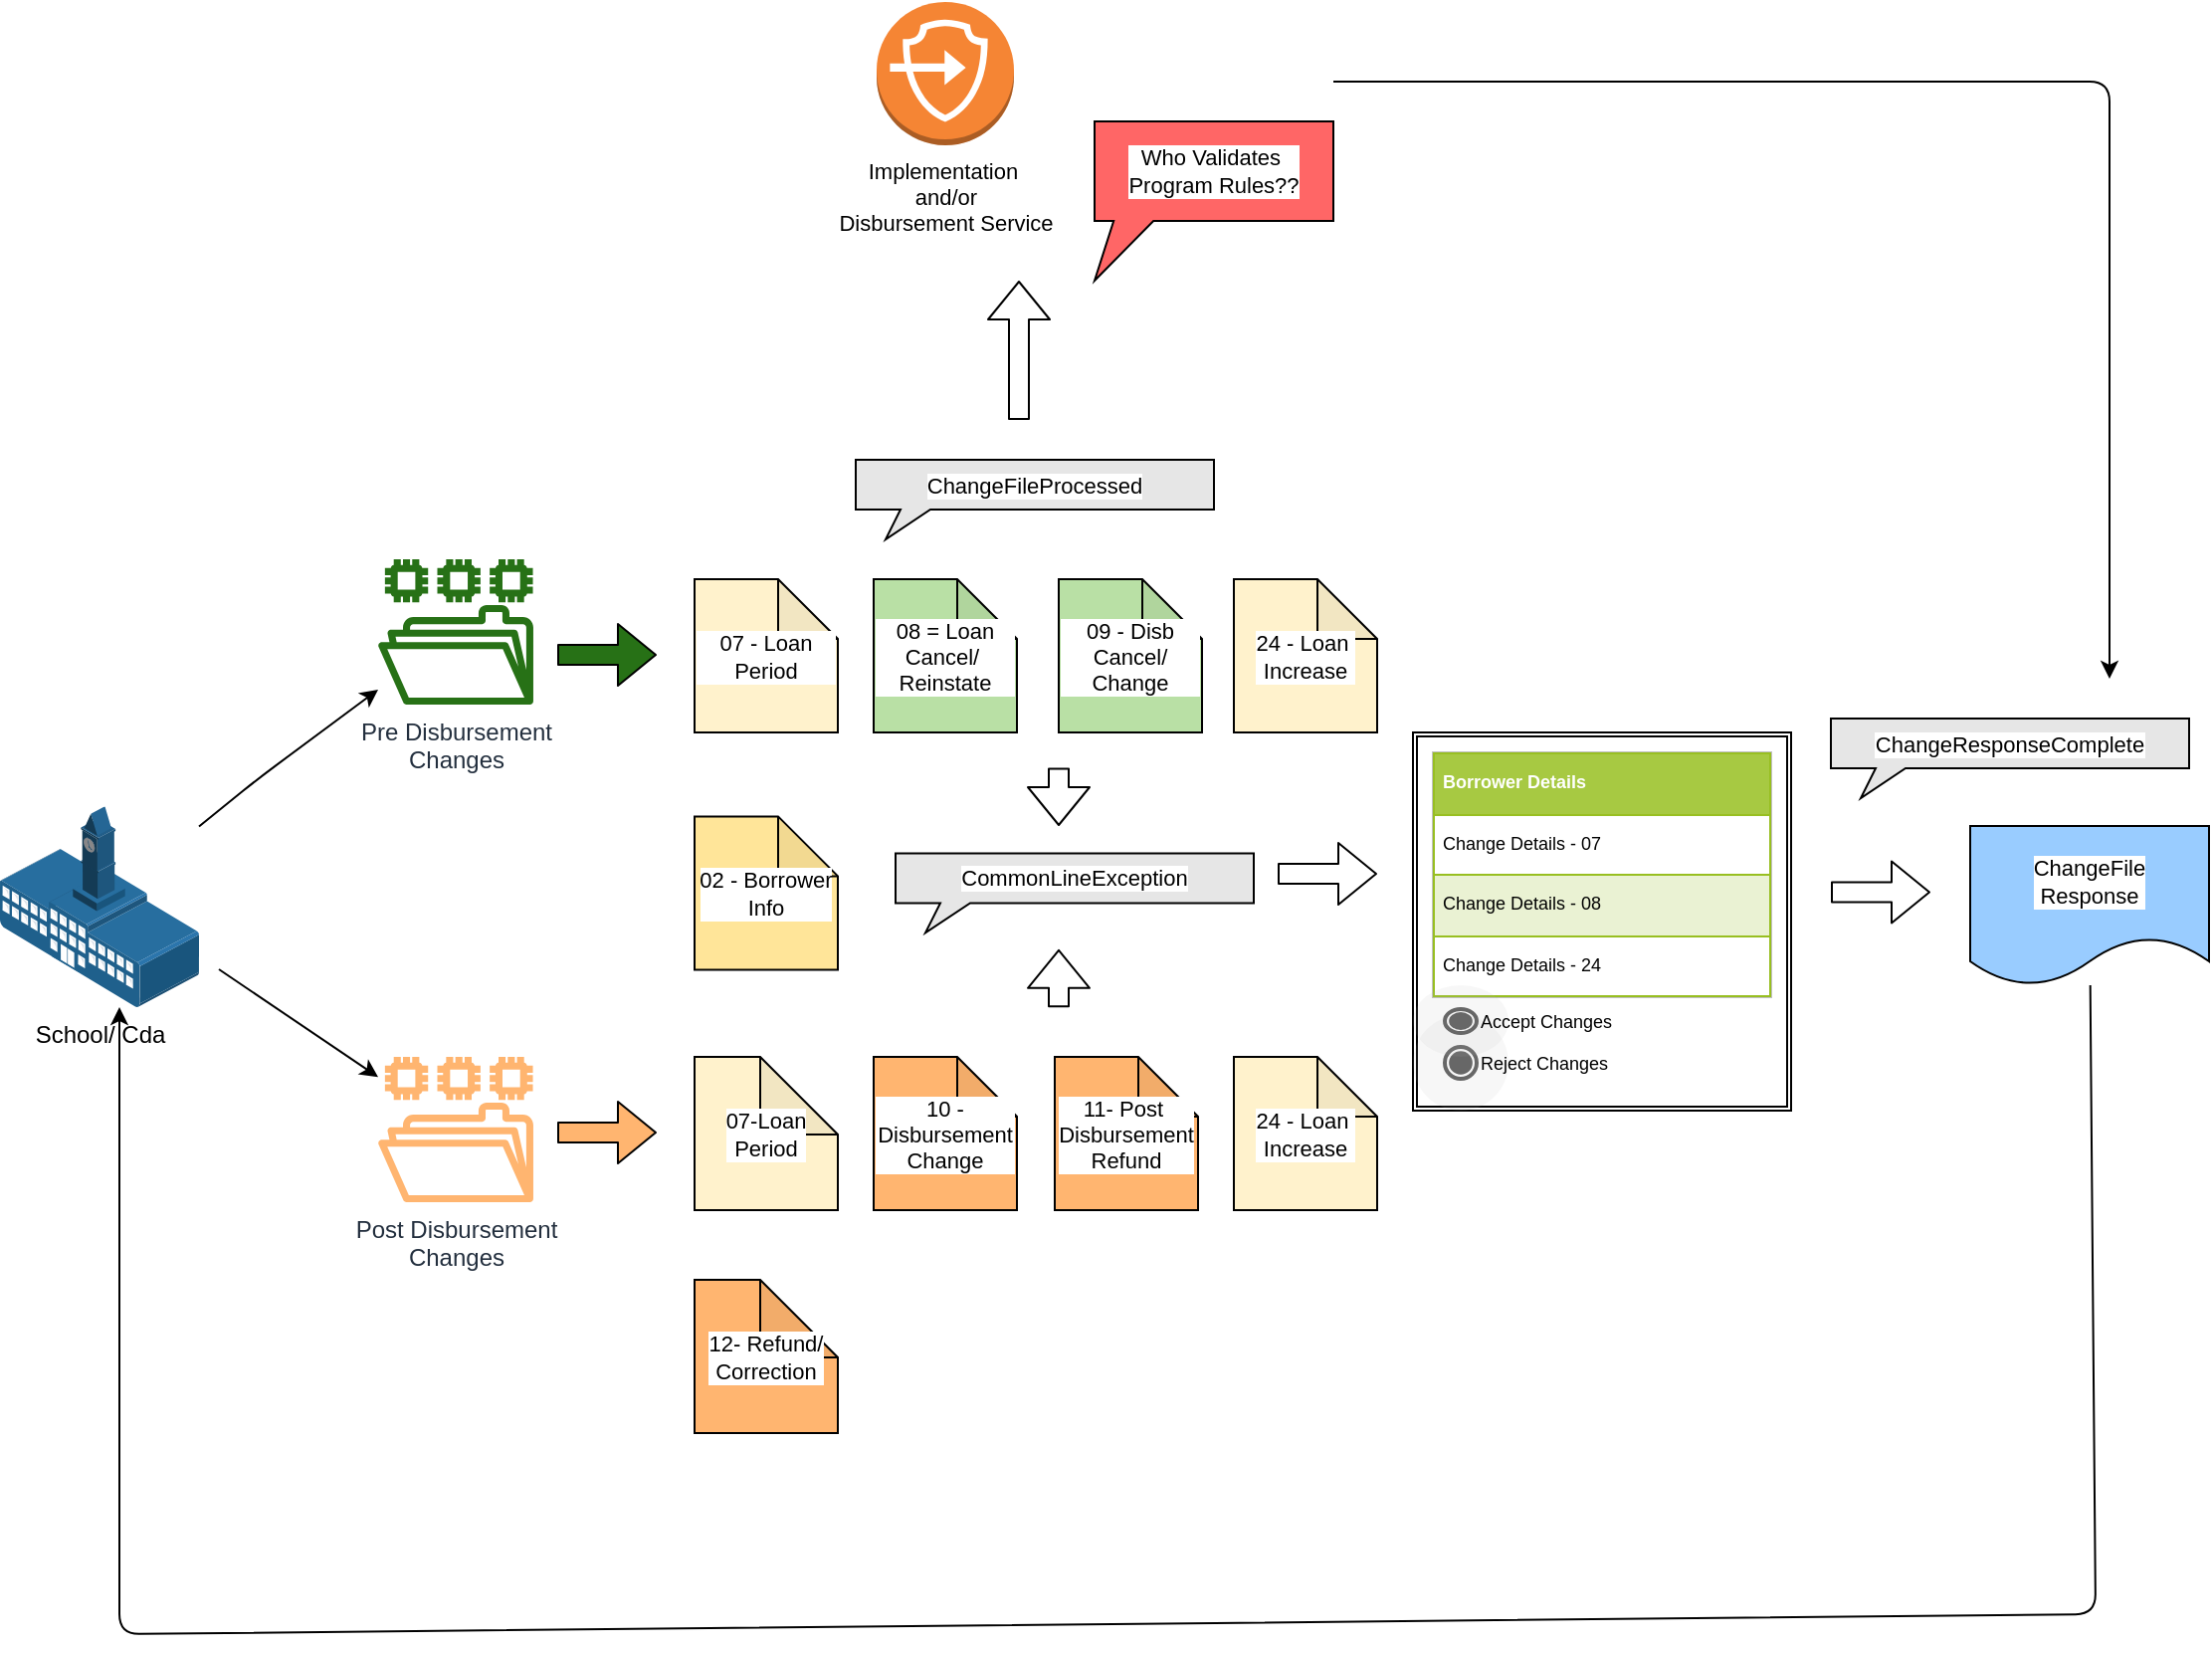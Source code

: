 <mxfile version="14.8.3" type="github">
  <diagram id="K0j5OCTELVZv-EC5O6D2" name="Page-1">
    <mxGraphModel dx="1365" dy="680" grid="1" gridSize="10" guides="1" tooltips="1" connect="1" arrows="1" fold="1" page="1" pageScale="1" pageWidth="1100" pageHeight="850" math="0" shadow="0">
      <root>
        <mxCell id="0" />
        <mxCell id="1" parent="0" />
        <mxCell id="yJGauPnEhfRK39gL0J9s-20" value="School/ Cda" style="points=[];aspect=fixed;html=1;align=center;shadow=0;dashed=0;image;image=img/lib/allied_telesis/buildings/School_Building.svg;labelBackgroundColor=white;fillColor=#FFFF99;" vertex="1" parent="1">
          <mxGeometry x="50" y="494" width="100" height="101.09" as="geometry" />
        </mxCell>
        <mxCell id="yJGauPnEhfRK39gL0J9s-29" value="07 - Loan Period" style="shape=note;whiteSpace=wrap;html=1;backgroundOutline=1;darkOpacity=0.05;labelBackgroundColor=white;fillColor=#FFF2CC;verticalAlign=middle;fontSize=11;" vertex="1" parent="1">
          <mxGeometry x="399" y="380" width="72" height="77" as="geometry" />
        </mxCell>
        <mxCell id="yJGauPnEhfRK39gL0J9s-30" value="08 = Loan Cancel/&amp;nbsp;&lt;br style=&quot;font-size: 11px;&quot;&gt;Reinstate" style="shape=note;whiteSpace=wrap;html=1;backgroundOutline=1;darkOpacity=0.05;labelBackgroundColor=white;fillColor=#B9E0A5;verticalAlign=middle;fontSize=11;" vertex="1" parent="1">
          <mxGeometry x="489" y="380" width="72" height="77" as="geometry" />
        </mxCell>
        <mxCell id="yJGauPnEhfRK39gL0J9s-31" value="09 - Disb&lt;br style=&quot;font-size: 11px;&quot;&gt;Cancel/ Change" style="shape=note;whiteSpace=wrap;html=1;backgroundOutline=1;darkOpacity=0.05;labelBackgroundColor=white;fillColor=#B9E0A5;verticalAlign=middle;fontSize=11;" vertex="1" parent="1">
          <mxGeometry x="582" y="380" width="72" height="77" as="geometry" />
        </mxCell>
        <mxCell id="yJGauPnEhfRK39gL0J9s-32" value="24 - Loan&amp;nbsp;&lt;br style=&quot;font-size: 11px;&quot;&gt;Increase" style="shape=note;whiteSpace=wrap;html=1;backgroundOutline=1;darkOpacity=0.05;labelBackgroundColor=white;fillColor=#FFF2CC;verticalAlign=middle;fontSize=11;" vertex="1" parent="1">
          <mxGeometry x="670" y="380" width="72" height="77" as="geometry" />
        </mxCell>
        <mxCell id="yJGauPnEhfRK39gL0J9s-33" value="02 - Borrower&lt;br style=&quot;font-size: 11px;&quot;&gt;Info" style="shape=note;whiteSpace=wrap;html=1;backgroundOutline=1;darkOpacity=0.05;labelBackgroundColor=white;fillColor=#FFE599;verticalAlign=middle;fontSize=11;" vertex="1" parent="1">
          <mxGeometry x="399" y="499.2" width="72" height="77" as="geometry" />
        </mxCell>
        <mxCell id="yJGauPnEhfRK39gL0J9s-34" value="07-Loan&lt;br style=&quot;font-size: 11px;&quot;&gt;Period" style="shape=note;whiteSpace=wrap;html=1;backgroundOutline=1;darkOpacity=0.05;labelBackgroundColor=white;fillColor=#FFF2CC;verticalAlign=middle;size=39;fontSize=11;" vertex="1" parent="1">
          <mxGeometry x="399" y="620" width="72" height="77" as="geometry" />
        </mxCell>
        <mxCell id="yJGauPnEhfRK39gL0J9s-35" value="10 - Disbursement&lt;br style=&quot;font-size: 11px;&quot;&gt;Change" style="shape=note;whiteSpace=wrap;html=1;backgroundOutline=1;darkOpacity=0.05;labelBackgroundColor=white;fillColor=#FFB570;verticalAlign=middle;fontSize=11;" vertex="1" parent="1">
          <mxGeometry x="489" y="620" width="72" height="77" as="geometry" />
        </mxCell>
        <mxCell id="yJGauPnEhfRK39gL0J9s-36" value="11- Post&amp;nbsp;&lt;br style=&quot;font-size: 11px;&quot;&gt;Disbursement&lt;br style=&quot;font-size: 11px;&quot;&gt;Refund" style="shape=note;whiteSpace=wrap;html=1;backgroundOutline=1;darkOpacity=0.05;labelBackgroundColor=white;fillColor=#FFB570;verticalAlign=middle;fontSize=11;" vertex="1" parent="1">
          <mxGeometry x="580" y="620" width="72" height="77" as="geometry" />
        </mxCell>
        <mxCell id="yJGauPnEhfRK39gL0J9s-38" value="12- Refund/&lt;br style=&quot;font-size: 11px;&quot;&gt;Correction" style="shape=note;whiteSpace=wrap;html=1;backgroundOutline=1;darkOpacity=0.05;labelBackgroundColor=white;fillColor=#FFB570;verticalAlign=middle;size=39;fontSize=11;" vertex="1" parent="1">
          <mxGeometry x="399" y="732" width="72" height="77" as="geometry" />
        </mxCell>
        <mxCell id="yJGauPnEhfRK39gL0J9s-39" value="24 - Loan&amp;nbsp;&lt;br style=&quot;font-size: 11px;&quot;&gt;Increase" style="shape=note;whiteSpace=wrap;html=1;backgroundOutline=1;darkOpacity=0.05;labelBackgroundColor=white;fillColor=#FFF2CC;verticalAlign=middle;fontSize=11;" vertex="1" parent="1">
          <mxGeometry x="670" y="620" width="72" height="77" as="geometry" />
        </mxCell>
        <mxCell id="yJGauPnEhfRK39gL0J9s-40" value="Pre Disbursement&lt;br&gt;Changes" style="outlineConnect=0;fontColor=#232F3E;gradientColor=none;fillColor=#277116;strokeColor=none;dashed=0;verticalLabelPosition=bottom;verticalAlign=top;align=center;html=1;fontSize=12;fontStyle=0;aspect=fixed;pointerEvents=1;shape=mxgraph.aws4.file_system;labelBackgroundColor=white;" vertex="1" parent="1">
          <mxGeometry x="240" y="370" width="78" height="73" as="geometry" />
        </mxCell>
        <mxCell id="yJGauPnEhfRK39gL0J9s-41" value="Post Disbursement&lt;br&gt;Changes" style="outlineConnect=0;fontColor=#232F3E;gradientColor=none;fillColor=#FFB570;strokeColor=none;dashed=0;verticalLabelPosition=bottom;verticalAlign=top;align=center;html=1;fontSize=12;fontStyle=0;aspect=fixed;pointerEvents=1;shape=mxgraph.aws4.file_system;labelBackgroundColor=white;" vertex="1" parent="1">
          <mxGeometry x="240" y="620" width="78" height="73" as="geometry" />
        </mxCell>
        <mxCell id="yJGauPnEhfRK39gL0J9s-43" value="" style="endArrow=classic;html=1;fontSize=11;" edge="1" parent="1" source="yJGauPnEhfRK39gL0J9s-20" target="yJGauPnEhfRK39gL0J9s-40">
          <mxGeometry width="50" height="50" relative="1" as="geometry">
            <mxPoint x="170" y="500" as="sourcePoint" />
            <mxPoint x="230" y="490" as="targetPoint" />
            <Array as="points">
              <mxPoint x="180" y="480" />
            </Array>
          </mxGeometry>
        </mxCell>
        <mxCell id="yJGauPnEhfRK39gL0J9s-44" value="" style="endArrow=classic;html=1;fontSize=11;" edge="1" parent="1" target="yJGauPnEhfRK39gL0J9s-41">
          <mxGeometry width="50" height="50" relative="1" as="geometry">
            <mxPoint x="160" y="576" as="sourcePoint" />
            <mxPoint x="210" y="660" as="targetPoint" />
          </mxGeometry>
        </mxCell>
        <mxCell id="yJGauPnEhfRK39gL0J9s-47" value="ChangeFileProcessed" style="whiteSpace=wrap;html=1;shape=mxgraph.basic.rectCallout;dx=30;dy=15;boundedLbl=1;labelBackgroundColor=white;fontSize=11;fillColor=#E6E6E6;verticalAlign=middle;" vertex="1" parent="1">
          <mxGeometry x="480" y="320" width="180" height="40" as="geometry" />
        </mxCell>
        <mxCell id="yJGauPnEhfRK39gL0J9s-48" value="" style="shape=flexArrow;endArrow=classic;html=1;fontSize=11;" edge="1" parent="1">
          <mxGeometry width="50" height="50" relative="1" as="geometry">
            <mxPoint x="562" y="300" as="sourcePoint" />
            <mxPoint x="562" y="230" as="targetPoint" />
          </mxGeometry>
        </mxCell>
        <mxCell id="yJGauPnEhfRK39gL0J9s-49" value="Who Validates&amp;nbsp;&lt;br&gt;Program Rules??" style="shape=callout;whiteSpace=wrap;html=1;perimeter=calloutPerimeter;labelBackgroundColor=white;fontSize=11;fillColor=#FF6666;verticalAlign=middle;size=30;position=0.08;position2=0;" vertex="1" parent="1">
          <mxGeometry x="600" y="150" width="120" height="80" as="geometry" />
        </mxCell>
        <mxCell id="yJGauPnEhfRK39gL0J9s-51" value="Implementation&amp;nbsp;&lt;br&gt;and/or&lt;br&gt;Disbursement Service" style="outlineConnect=0;dashed=0;verticalLabelPosition=bottom;verticalAlign=top;align=center;html=1;shape=mxgraph.aws3.endpoints;fillColor=#F58534;gradientColor=none;labelBackgroundColor=white;fontSize=11;" vertex="1" parent="1">
          <mxGeometry x="490.5" y="90" width="69" height="72" as="geometry" />
        </mxCell>
        <mxCell id="yJGauPnEhfRK39gL0J9s-52" value="CommonLineException" style="whiteSpace=wrap;html=1;shape=mxgraph.basic.rectCallout;dx=30;dy=15;boundedLbl=1;labelBackgroundColor=white;fontSize=11;fillColor=#E6E6E6;verticalAlign=middle;" vertex="1" parent="1">
          <mxGeometry x="500" y="517.7" width="180" height="40" as="geometry" />
        </mxCell>
        <mxCell id="yJGauPnEhfRK39gL0J9s-53" value="ChangeFile&lt;br&gt;Response" style="shape=document;whiteSpace=wrap;html=1;boundedLbl=1;labelBackgroundColor=white;fontSize=11;fillColor=#99CCFF;verticalAlign=middle;" vertex="1" parent="1">
          <mxGeometry x="1040" y="504.0" width="120" height="80" as="geometry" />
        </mxCell>
        <mxCell id="yJGauPnEhfRK39gL0J9s-55" value="" style="endArrow=classic;html=1;fontSize=11;" edge="1" parent="1" source="yJGauPnEhfRK39gL0J9s-53">
          <mxGeometry width="50" height="50" relative="1" as="geometry">
            <mxPoint x="740" y="950" as="sourcePoint" />
            <mxPoint x="110" y="595" as="targetPoint" />
            <Array as="points">
              <mxPoint x="1103" y="900" />
              <mxPoint x="110" y="910" />
            </Array>
          </mxGeometry>
        </mxCell>
        <mxCell id="yJGauPnEhfRK39gL0J9s-66" value="" style="shape=ext;double=1;whiteSpace=wrap;html=1;aspect=fixed;labelBackgroundColor=white;fontSize=11;fillColor=#FFFFFF;verticalAlign=middle;" vertex="1" parent="1">
          <mxGeometry x="760" y="457" width="190" height="190" as="geometry" />
        </mxCell>
        <mxCell id="yJGauPnEhfRK39gL0J9s-62" value="" style="shape=ellipse;labelPosition=right;align=left;strokeColor=none;fillColor=#B0B0B0;opacity=10;labelBackgroundColor=white;fontSize=9;html=1;" vertex="1" parent="1">
          <mxGeometry x="760" y="599" width="48" height="48" as="geometry" />
        </mxCell>
        <mxCell id="yJGauPnEhfRK39gL0J9s-63" value="Reject Changes" style="dashed=0;labelPosition=right;align=left;shape=mxgraph.gmdl.radiobutton;strokeColor=#676767;fillColor=#676767;strokeWidth=2;fontSize=9;" vertex="1" parent="yJGauPnEhfRK39gL0J9s-62">
          <mxGeometry x="16" y="16" width="16" height="16" as="geometry" />
        </mxCell>
        <mxCell id="yJGauPnEhfRK39gL0J9s-65" value="&lt;table border=&quot;1&quot; width=&quot;100%&quot; cellpadding=&quot;4&quot; style=&quot;width: 100% ; height: 100% ; border-collapse: collapse ; font-size: 9px&quot;&gt;&lt;tbody style=&quot;font-size: 9px&quot;&gt;&lt;tr style=&quot;background-color: rgb(167 , 201 , 66) ; color: rgb(255 , 255 , 255) ; border: 1px solid rgb(152 , 191 , 33) ; font-size: 9px&quot;&gt;&lt;th align=&quot;left&quot; style=&quot;font-size: 9px&quot;&gt;Borrower Details&lt;/th&gt;&lt;/tr&gt;&lt;tr style=&quot;border: 1px solid rgb(152 , 191 , 33) ; font-size: 9px&quot;&gt;&lt;td style=&quot;font-size: 9px&quot;&gt;Change Details - 07&lt;/td&gt;&lt;/tr&gt;&lt;tr style=&quot;background-color: rgb(234 , 242 , 211) ; border: 1px solid rgb(152 , 191 , 33) ; font-size: 9px&quot;&gt;&lt;td style=&quot;font-size: 9px&quot;&gt;Change Details - 08&lt;/td&gt;&lt;/tr&gt;&lt;tr style=&quot;border: 1px solid rgb(152 , 191 , 33) ; font-size: 9px&quot;&gt;&lt;td style=&quot;font-size: 9px&quot;&gt;Change Details - 24&lt;/td&gt;&lt;/tr&gt;&lt;/tbody&gt;&lt;/table&gt;" style="text;html=1;strokeColor=#c0c0c0;fillColor=#ffffff;overflow=fill;rounded=0;labelBackgroundColor=white;fontSize=9;verticalAlign=middle;" vertex="1" parent="1">
          <mxGeometry x="770" y="467" width="170" height="123" as="geometry" />
        </mxCell>
        <mxCell id="yJGauPnEhfRK39gL0J9s-60" value="" style="shape=ellipse;labelPosition=right;align=left;strokeColor=none;fillColor=#B0B0B0;opacity=10;labelBackgroundColor=white;fontSize=9;html=1;" vertex="1" parent="1">
          <mxGeometry x="760" y="584" width="48" height="36" as="geometry" />
        </mxCell>
        <mxCell id="yJGauPnEhfRK39gL0J9s-61" value="Accept Changes" style="dashed=0;labelPosition=right;align=left;shape=mxgraph.gmdl.radiobutton;strokeColor=#676767;fillColor=#676767;strokeWidth=2;fontSize=9;" vertex="1" parent="yJGauPnEhfRK39gL0J9s-60">
          <mxGeometry x="16" y="12.0" width="16" height="12.0" as="geometry" />
        </mxCell>
        <mxCell id="yJGauPnEhfRK39gL0J9s-70" value="" style="shape=flexArrow;endArrow=classic;html=1;fontSize=11;" edge="1" parent="1">
          <mxGeometry width="50" height="50" relative="1" as="geometry">
            <mxPoint x="692" y="528" as="sourcePoint" />
            <mxPoint x="742" y="528" as="targetPoint" />
          </mxGeometry>
        </mxCell>
        <mxCell id="yJGauPnEhfRK39gL0J9s-71" value="" style="shape=flexArrow;endArrow=classic;html=1;fontSize=11;" edge="1" parent="1">
          <mxGeometry width="50" height="50" relative="1" as="geometry">
            <mxPoint x="970" y="537.2" as="sourcePoint" />
            <mxPoint x="1020" y="537.2" as="targetPoint" />
          </mxGeometry>
        </mxCell>
        <mxCell id="yJGauPnEhfRK39gL0J9s-72" value="ChangeResponseComplete" style="whiteSpace=wrap;html=1;shape=mxgraph.basic.rectCallout;dx=30;dy=15;boundedLbl=1;labelBackgroundColor=white;fontSize=11;fillColor=#E6E6E6;verticalAlign=middle;" vertex="1" parent="1">
          <mxGeometry x="970" y="450" width="180" height="40" as="geometry" />
        </mxCell>
        <mxCell id="yJGauPnEhfRK39gL0J9s-73" value="" style="edgeStyle=segmentEdgeStyle;endArrow=classic;html=1;fontSize=9;" edge="1" parent="1">
          <mxGeometry width="50" height="50" relative="1" as="geometry">
            <mxPoint x="720" y="130" as="sourcePoint" />
            <mxPoint x="1110" y="430" as="targetPoint" />
          </mxGeometry>
        </mxCell>
        <mxCell id="yJGauPnEhfRK39gL0J9s-74" value="" style="shape=flexArrow;endArrow=classic;html=1;fontSize=11;fillColor=#277116;" edge="1" parent="1">
          <mxGeometry width="50" height="50" relative="1" as="geometry">
            <mxPoint x="330" y="418" as="sourcePoint" />
            <mxPoint x="380" y="418" as="targetPoint" />
          </mxGeometry>
        </mxCell>
        <mxCell id="yJGauPnEhfRK39gL0J9s-75" value="" style="shape=flexArrow;endArrow=classic;html=1;fontSize=11;fillColor=#FFB570;" edge="1" parent="1">
          <mxGeometry width="50" height="50" relative="1" as="geometry">
            <mxPoint x="330" y="658" as="sourcePoint" />
            <mxPoint x="380" y="658" as="targetPoint" />
          </mxGeometry>
        </mxCell>
        <mxCell id="yJGauPnEhfRK39gL0J9s-78" value="" style="shape=flexArrow;endArrow=classic;html=1;fontSize=11;" edge="1" parent="1">
          <mxGeometry width="50" height="50" relative="1" as="geometry">
            <mxPoint x="582" y="474.8" as="sourcePoint" />
            <mxPoint x="582" y="504" as="targetPoint" />
          </mxGeometry>
        </mxCell>
        <mxCell id="yJGauPnEhfRK39gL0J9s-79" value="" style="shape=flexArrow;endArrow=classic;html=1;fontSize=11;" edge="1" parent="1">
          <mxGeometry width="50" height="50" relative="1" as="geometry">
            <mxPoint x="582" y="595.09" as="sourcePoint" />
            <mxPoint x="582" y="565.89" as="targetPoint" />
          </mxGeometry>
        </mxCell>
      </root>
    </mxGraphModel>
  </diagram>
</mxfile>
